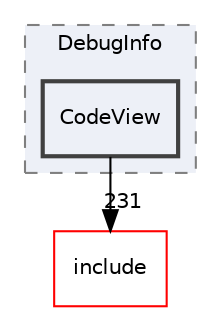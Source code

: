 digraph "lib/DebugInfo/CodeView"
{
 // LATEX_PDF_SIZE
  bgcolor="transparent";
  edge [fontname="Helvetica",fontsize="10",labelfontname="Helvetica",labelfontsize="10"];
  node [fontname="Helvetica",fontsize="10",shape="box"];
  compound=true
  subgraph clusterdir_fd055cdb294ed2abe541ad964f928ab2 {
    graph [ bgcolor="#edf0f7", pencolor="grey50", style="filled,dashed,", label="DebugInfo", fontname="Helvetica", fontsize="10", URL="dir_fd055cdb294ed2abe541ad964f928ab2.html"]
  dir_4186d3e50f1f004ca391a2dc1fc156c1 [label="CodeView", style="filled,bold,", fillcolor="#edf0f7", color="grey25", URL="dir_4186d3e50f1f004ca391a2dc1fc156c1.html"];
  }
  dir_d44c64559bbebec7f509842c48db8b23 [label="include", style="", fillcolor="#edf0f7", color="red", URL="dir_d44c64559bbebec7f509842c48db8b23.html"];
  dir_4186d3e50f1f004ca391a2dc1fc156c1->dir_d44c64559bbebec7f509842c48db8b23 [headlabel="231", labeldistance=1.5 headhref="dir_000038_000082.html"];
}
